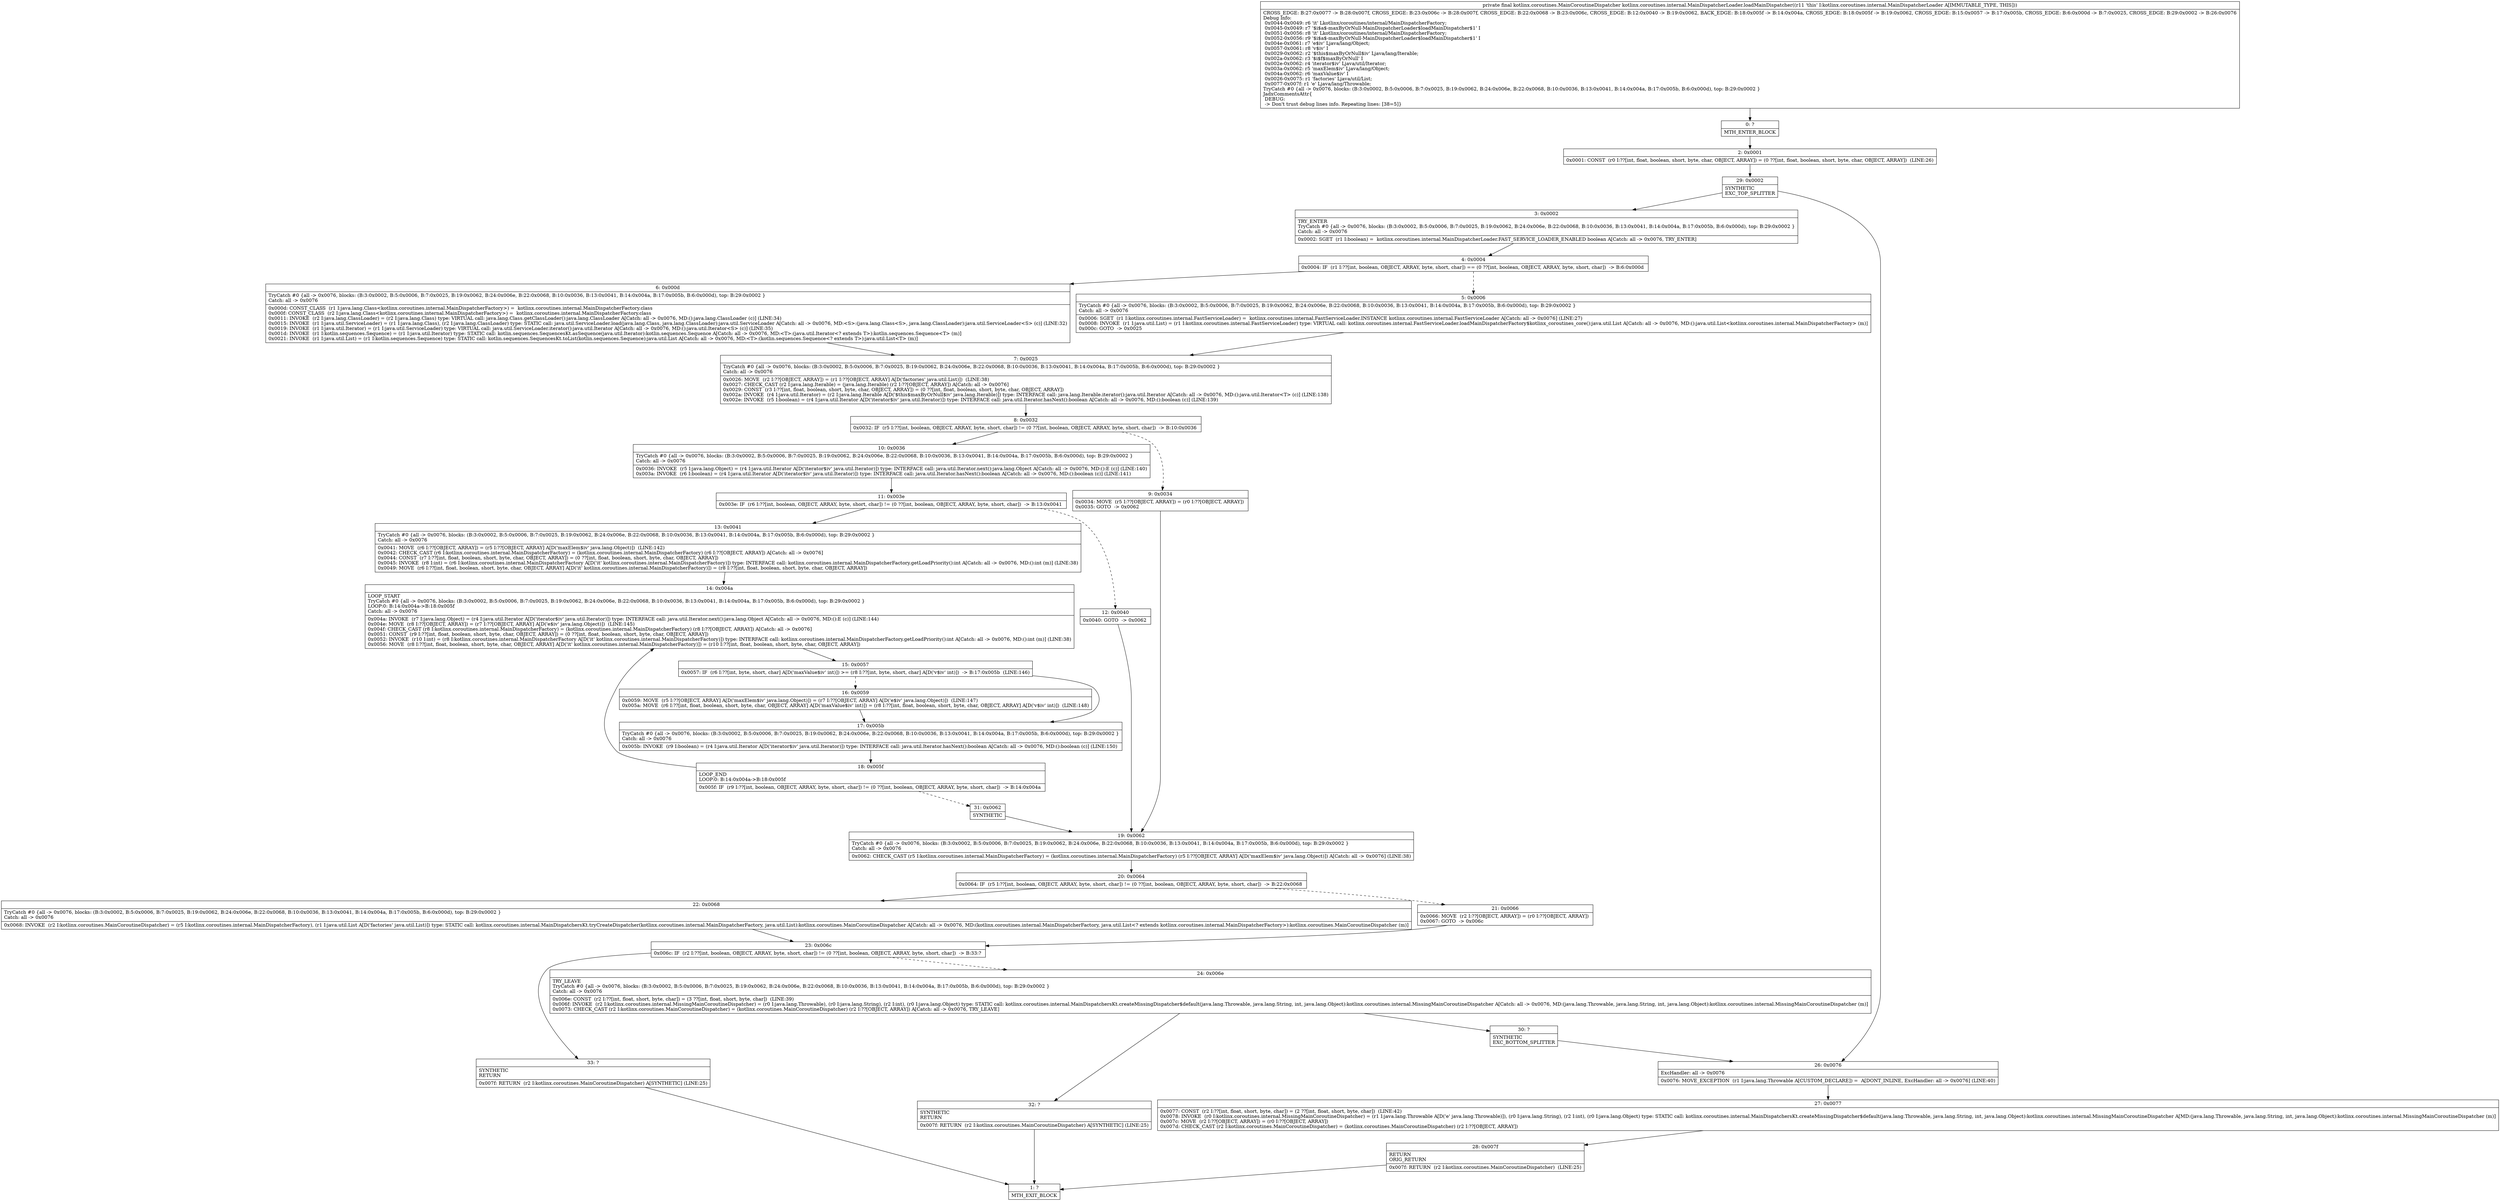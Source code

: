 digraph "CFG forkotlinx.coroutines.internal.MainDispatcherLoader.loadMainDispatcher()Lkotlinx\/coroutines\/MainCoroutineDispatcher;" {
Node_0 [shape=record,label="{0\:\ ?|MTH_ENTER_BLOCK\l}"];
Node_2 [shape=record,label="{2\:\ 0x0001|0x0001: CONST  (r0 I:??[int, float, boolean, short, byte, char, OBJECT, ARRAY]) = (0 ??[int, float, boolean, short, byte, char, OBJECT, ARRAY])  (LINE:26)\l}"];
Node_29 [shape=record,label="{29\:\ 0x0002|SYNTHETIC\lEXC_TOP_SPLITTER\l}"];
Node_3 [shape=record,label="{3\:\ 0x0002|TRY_ENTER\lTryCatch #0 \{all \-\> 0x0076, blocks: (B:3:0x0002, B:5:0x0006, B:7:0x0025, B:19:0x0062, B:24:0x006e, B:22:0x0068, B:10:0x0036, B:13:0x0041, B:14:0x004a, B:17:0x005b, B:6:0x000d), top: B:29:0x0002 \}\lCatch: all \-\> 0x0076\l|0x0002: SGET  (r1 I:boolean) =  kotlinx.coroutines.internal.MainDispatcherLoader.FAST_SERVICE_LOADER_ENABLED boolean A[Catch: all \-\> 0x0076, TRY_ENTER]\l}"];
Node_4 [shape=record,label="{4\:\ 0x0004|0x0004: IF  (r1 I:??[int, boolean, OBJECT, ARRAY, byte, short, char]) == (0 ??[int, boolean, OBJECT, ARRAY, byte, short, char])  \-\> B:6:0x000d \l}"];
Node_5 [shape=record,label="{5\:\ 0x0006|TryCatch #0 \{all \-\> 0x0076, blocks: (B:3:0x0002, B:5:0x0006, B:7:0x0025, B:19:0x0062, B:24:0x006e, B:22:0x0068, B:10:0x0036, B:13:0x0041, B:14:0x004a, B:17:0x005b, B:6:0x000d), top: B:29:0x0002 \}\lCatch: all \-\> 0x0076\l|0x0006: SGET  (r1 I:kotlinx.coroutines.internal.FastServiceLoader) =  kotlinx.coroutines.internal.FastServiceLoader.INSTANCE kotlinx.coroutines.internal.FastServiceLoader A[Catch: all \-\> 0x0076] (LINE:27)\l0x0008: INVOKE  (r1 I:java.util.List) = (r1 I:kotlinx.coroutines.internal.FastServiceLoader) type: VIRTUAL call: kotlinx.coroutines.internal.FastServiceLoader.loadMainDispatcherFactory$kotlinx_coroutines_core():java.util.List A[Catch: all \-\> 0x0076, MD:():java.util.List\<kotlinx.coroutines.internal.MainDispatcherFactory\> (m)]\l0x000c: GOTO  \-\> 0x0025 \l}"];
Node_7 [shape=record,label="{7\:\ 0x0025|TryCatch #0 \{all \-\> 0x0076, blocks: (B:3:0x0002, B:5:0x0006, B:7:0x0025, B:19:0x0062, B:24:0x006e, B:22:0x0068, B:10:0x0036, B:13:0x0041, B:14:0x004a, B:17:0x005b, B:6:0x000d), top: B:29:0x0002 \}\lCatch: all \-\> 0x0076\l|0x0026: MOVE  (r2 I:??[OBJECT, ARRAY]) = (r1 I:??[OBJECT, ARRAY] A[D('factories' java.util.List)])  (LINE:38)\l0x0027: CHECK_CAST (r2 I:java.lang.Iterable) = (java.lang.Iterable) (r2 I:??[OBJECT, ARRAY]) A[Catch: all \-\> 0x0076]\l0x0029: CONST  (r3 I:??[int, float, boolean, short, byte, char, OBJECT, ARRAY]) = (0 ??[int, float, boolean, short, byte, char, OBJECT, ARRAY]) \l0x002a: INVOKE  (r4 I:java.util.Iterator) = (r2 I:java.lang.Iterable A[D('$this$maxByOrNull$iv' java.lang.Iterable)]) type: INTERFACE call: java.lang.Iterable.iterator():java.util.Iterator A[Catch: all \-\> 0x0076, MD:():java.util.Iterator\<T\> (c)] (LINE:138)\l0x002e: INVOKE  (r5 I:boolean) = (r4 I:java.util.Iterator A[D('iterator$iv' java.util.Iterator)]) type: INTERFACE call: java.util.Iterator.hasNext():boolean A[Catch: all \-\> 0x0076, MD:():boolean (c)] (LINE:139)\l}"];
Node_8 [shape=record,label="{8\:\ 0x0032|0x0032: IF  (r5 I:??[int, boolean, OBJECT, ARRAY, byte, short, char]) != (0 ??[int, boolean, OBJECT, ARRAY, byte, short, char])  \-\> B:10:0x0036 \l}"];
Node_9 [shape=record,label="{9\:\ 0x0034|0x0034: MOVE  (r5 I:??[OBJECT, ARRAY]) = (r0 I:??[OBJECT, ARRAY]) \l0x0035: GOTO  \-\> 0x0062 \l}"];
Node_19 [shape=record,label="{19\:\ 0x0062|TryCatch #0 \{all \-\> 0x0076, blocks: (B:3:0x0002, B:5:0x0006, B:7:0x0025, B:19:0x0062, B:24:0x006e, B:22:0x0068, B:10:0x0036, B:13:0x0041, B:14:0x004a, B:17:0x005b, B:6:0x000d), top: B:29:0x0002 \}\lCatch: all \-\> 0x0076\l|0x0062: CHECK_CAST (r5 I:kotlinx.coroutines.internal.MainDispatcherFactory) = (kotlinx.coroutines.internal.MainDispatcherFactory) (r5 I:??[OBJECT, ARRAY] A[D('maxElem$iv' java.lang.Object)]) A[Catch: all \-\> 0x0076] (LINE:38)\l}"];
Node_20 [shape=record,label="{20\:\ 0x0064|0x0064: IF  (r5 I:??[int, boolean, OBJECT, ARRAY, byte, short, char]) != (0 ??[int, boolean, OBJECT, ARRAY, byte, short, char])  \-\> B:22:0x0068 \l}"];
Node_21 [shape=record,label="{21\:\ 0x0066|0x0066: MOVE  (r2 I:??[OBJECT, ARRAY]) = (r0 I:??[OBJECT, ARRAY]) \l0x0067: GOTO  \-\> 0x006c \l}"];
Node_23 [shape=record,label="{23\:\ 0x006c|0x006c: IF  (r2 I:??[int, boolean, OBJECT, ARRAY, byte, short, char]) != (0 ??[int, boolean, OBJECT, ARRAY, byte, short, char])  \-\> B:33:? \l}"];
Node_24 [shape=record,label="{24\:\ 0x006e|TRY_LEAVE\lTryCatch #0 \{all \-\> 0x0076, blocks: (B:3:0x0002, B:5:0x0006, B:7:0x0025, B:19:0x0062, B:24:0x006e, B:22:0x0068, B:10:0x0036, B:13:0x0041, B:14:0x004a, B:17:0x005b, B:6:0x000d), top: B:29:0x0002 \}\lCatch: all \-\> 0x0076\l|0x006e: CONST  (r2 I:??[int, float, short, byte, char]) = (3 ??[int, float, short, byte, char])  (LINE:39)\l0x006f: INVOKE  (r2 I:kotlinx.coroutines.internal.MissingMainCoroutineDispatcher) = (r0 I:java.lang.Throwable), (r0 I:java.lang.String), (r2 I:int), (r0 I:java.lang.Object) type: STATIC call: kotlinx.coroutines.internal.MainDispatchersKt.createMissingDispatcher$default(java.lang.Throwable, java.lang.String, int, java.lang.Object):kotlinx.coroutines.internal.MissingMainCoroutineDispatcher A[Catch: all \-\> 0x0076, MD:(java.lang.Throwable, java.lang.String, int, java.lang.Object):kotlinx.coroutines.internal.MissingMainCoroutineDispatcher (m)]\l0x0073: CHECK_CAST (r2 I:kotlinx.coroutines.MainCoroutineDispatcher) = (kotlinx.coroutines.MainCoroutineDispatcher) (r2 I:??[OBJECT, ARRAY]) A[Catch: all \-\> 0x0076, TRY_LEAVE]\l}"];
Node_30 [shape=record,label="{30\:\ ?|SYNTHETIC\lEXC_BOTTOM_SPLITTER\l}"];
Node_32 [shape=record,label="{32\:\ ?|SYNTHETIC\lRETURN\l|0x007f: RETURN  (r2 I:kotlinx.coroutines.MainCoroutineDispatcher) A[SYNTHETIC] (LINE:25)\l}"];
Node_1 [shape=record,label="{1\:\ ?|MTH_EXIT_BLOCK\l}"];
Node_33 [shape=record,label="{33\:\ ?|SYNTHETIC\lRETURN\l|0x007f: RETURN  (r2 I:kotlinx.coroutines.MainCoroutineDispatcher) A[SYNTHETIC] (LINE:25)\l}"];
Node_22 [shape=record,label="{22\:\ 0x0068|TryCatch #0 \{all \-\> 0x0076, blocks: (B:3:0x0002, B:5:0x0006, B:7:0x0025, B:19:0x0062, B:24:0x006e, B:22:0x0068, B:10:0x0036, B:13:0x0041, B:14:0x004a, B:17:0x005b, B:6:0x000d), top: B:29:0x0002 \}\lCatch: all \-\> 0x0076\l|0x0068: INVOKE  (r2 I:kotlinx.coroutines.MainCoroutineDispatcher) = (r5 I:kotlinx.coroutines.internal.MainDispatcherFactory), (r1 I:java.util.List A[D('factories' java.util.List)]) type: STATIC call: kotlinx.coroutines.internal.MainDispatchersKt.tryCreateDispatcher(kotlinx.coroutines.internal.MainDispatcherFactory, java.util.List):kotlinx.coroutines.MainCoroutineDispatcher A[Catch: all \-\> 0x0076, MD:(kotlinx.coroutines.internal.MainDispatcherFactory, java.util.List\<? extends kotlinx.coroutines.internal.MainDispatcherFactory\>):kotlinx.coroutines.MainCoroutineDispatcher (m)]\l}"];
Node_10 [shape=record,label="{10\:\ 0x0036|TryCatch #0 \{all \-\> 0x0076, blocks: (B:3:0x0002, B:5:0x0006, B:7:0x0025, B:19:0x0062, B:24:0x006e, B:22:0x0068, B:10:0x0036, B:13:0x0041, B:14:0x004a, B:17:0x005b, B:6:0x000d), top: B:29:0x0002 \}\lCatch: all \-\> 0x0076\l|0x0036: INVOKE  (r5 I:java.lang.Object) = (r4 I:java.util.Iterator A[D('iterator$iv' java.util.Iterator)]) type: INTERFACE call: java.util.Iterator.next():java.lang.Object A[Catch: all \-\> 0x0076, MD:():E (c)] (LINE:140)\l0x003a: INVOKE  (r6 I:boolean) = (r4 I:java.util.Iterator A[D('iterator$iv' java.util.Iterator)]) type: INTERFACE call: java.util.Iterator.hasNext():boolean A[Catch: all \-\> 0x0076, MD:():boolean (c)] (LINE:141)\l}"];
Node_11 [shape=record,label="{11\:\ 0x003e|0x003e: IF  (r6 I:??[int, boolean, OBJECT, ARRAY, byte, short, char]) != (0 ??[int, boolean, OBJECT, ARRAY, byte, short, char])  \-\> B:13:0x0041 \l}"];
Node_12 [shape=record,label="{12\:\ 0x0040|0x0040: GOTO  \-\> 0x0062 \l}"];
Node_13 [shape=record,label="{13\:\ 0x0041|TryCatch #0 \{all \-\> 0x0076, blocks: (B:3:0x0002, B:5:0x0006, B:7:0x0025, B:19:0x0062, B:24:0x006e, B:22:0x0068, B:10:0x0036, B:13:0x0041, B:14:0x004a, B:17:0x005b, B:6:0x000d), top: B:29:0x0002 \}\lCatch: all \-\> 0x0076\l|0x0041: MOVE  (r6 I:??[OBJECT, ARRAY]) = (r5 I:??[OBJECT, ARRAY] A[D('maxElem$iv' java.lang.Object)])  (LINE:142)\l0x0042: CHECK_CAST (r6 I:kotlinx.coroutines.internal.MainDispatcherFactory) = (kotlinx.coroutines.internal.MainDispatcherFactory) (r6 I:??[OBJECT, ARRAY]) A[Catch: all \-\> 0x0076]\l0x0044: CONST  (r7 I:??[int, float, boolean, short, byte, char, OBJECT, ARRAY]) = (0 ??[int, float, boolean, short, byte, char, OBJECT, ARRAY]) \l0x0045: INVOKE  (r8 I:int) = (r6 I:kotlinx.coroutines.internal.MainDispatcherFactory A[D('it' kotlinx.coroutines.internal.MainDispatcherFactory)]) type: INTERFACE call: kotlinx.coroutines.internal.MainDispatcherFactory.getLoadPriority():int A[Catch: all \-\> 0x0076, MD:():int (m)] (LINE:38)\l0x0049: MOVE  (r6 I:??[int, float, boolean, short, byte, char, OBJECT, ARRAY] A[D('it' kotlinx.coroutines.internal.MainDispatcherFactory)]) = (r8 I:??[int, float, boolean, short, byte, char, OBJECT, ARRAY]) \l}"];
Node_14 [shape=record,label="{14\:\ 0x004a|LOOP_START\lTryCatch #0 \{all \-\> 0x0076, blocks: (B:3:0x0002, B:5:0x0006, B:7:0x0025, B:19:0x0062, B:24:0x006e, B:22:0x0068, B:10:0x0036, B:13:0x0041, B:14:0x004a, B:17:0x005b, B:6:0x000d), top: B:29:0x0002 \}\lLOOP:0: B:14:0x004a\-\>B:18:0x005f\lCatch: all \-\> 0x0076\l|0x004a: INVOKE  (r7 I:java.lang.Object) = (r4 I:java.util.Iterator A[D('iterator$iv' java.util.Iterator)]) type: INTERFACE call: java.util.Iterator.next():java.lang.Object A[Catch: all \-\> 0x0076, MD:():E (c)] (LINE:144)\l0x004e: MOVE  (r8 I:??[OBJECT, ARRAY]) = (r7 I:??[OBJECT, ARRAY] A[D('e$iv' java.lang.Object)])  (LINE:145)\l0x004f: CHECK_CAST (r8 I:kotlinx.coroutines.internal.MainDispatcherFactory) = (kotlinx.coroutines.internal.MainDispatcherFactory) (r8 I:??[OBJECT, ARRAY]) A[Catch: all \-\> 0x0076]\l0x0051: CONST  (r9 I:??[int, float, boolean, short, byte, char, OBJECT, ARRAY]) = (0 ??[int, float, boolean, short, byte, char, OBJECT, ARRAY]) \l0x0052: INVOKE  (r10 I:int) = (r8 I:kotlinx.coroutines.internal.MainDispatcherFactory A[D('it' kotlinx.coroutines.internal.MainDispatcherFactory)]) type: INTERFACE call: kotlinx.coroutines.internal.MainDispatcherFactory.getLoadPriority():int A[Catch: all \-\> 0x0076, MD:():int (m)] (LINE:38)\l0x0056: MOVE  (r8 I:??[int, float, boolean, short, byte, char, OBJECT, ARRAY] A[D('it' kotlinx.coroutines.internal.MainDispatcherFactory)]) = (r10 I:??[int, float, boolean, short, byte, char, OBJECT, ARRAY]) \l}"];
Node_15 [shape=record,label="{15\:\ 0x0057|0x0057: IF  (r6 I:??[int, byte, short, char] A[D('maxValue$iv' int)]) \>= (r8 I:??[int, byte, short, char] A[D('v$iv' int)])  \-\> B:17:0x005b  (LINE:146)\l}"];
Node_16 [shape=record,label="{16\:\ 0x0059|0x0059: MOVE  (r5 I:??[OBJECT, ARRAY] A[D('maxElem$iv' java.lang.Object)]) = (r7 I:??[OBJECT, ARRAY] A[D('e$iv' java.lang.Object)])  (LINE:147)\l0x005a: MOVE  (r6 I:??[int, float, boolean, short, byte, char, OBJECT, ARRAY] A[D('maxValue$iv' int)]) = (r8 I:??[int, float, boolean, short, byte, char, OBJECT, ARRAY] A[D('v$iv' int)])  (LINE:148)\l}"];
Node_17 [shape=record,label="{17\:\ 0x005b|TryCatch #0 \{all \-\> 0x0076, blocks: (B:3:0x0002, B:5:0x0006, B:7:0x0025, B:19:0x0062, B:24:0x006e, B:22:0x0068, B:10:0x0036, B:13:0x0041, B:14:0x004a, B:17:0x005b, B:6:0x000d), top: B:29:0x0002 \}\lCatch: all \-\> 0x0076\l|0x005b: INVOKE  (r9 I:boolean) = (r4 I:java.util.Iterator A[D('iterator$iv' java.util.Iterator)]) type: INTERFACE call: java.util.Iterator.hasNext():boolean A[Catch: all \-\> 0x0076, MD:():boolean (c)] (LINE:150)\l}"];
Node_18 [shape=record,label="{18\:\ 0x005f|LOOP_END\lLOOP:0: B:14:0x004a\-\>B:18:0x005f\l|0x005f: IF  (r9 I:??[int, boolean, OBJECT, ARRAY, byte, short, char]) != (0 ??[int, boolean, OBJECT, ARRAY, byte, short, char])  \-\> B:14:0x004a \l}"];
Node_31 [shape=record,label="{31\:\ 0x0062|SYNTHETIC\l}"];
Node_6 [shape=record,label="{6\:\ 0x000d|TryCatch #0 \{all \-\> 0x0076, blocks: (B:3:0x0002, B:5:0x0006, B:7:0x0025, B:19:0x0062, B:24:0x006e, B:22:0x0068, B:10:0x0036, B:13:0x0041, B:14:0x004a, B:17:0x005b, B:6:0x000d), top: B:29:0x0002 \}\lCatch: all \-\> 0x0076\l|0x000d: CONST_CLASS  (r1 I:java.lang.Class\<kotlinx.coroutines.internal.MainDispatcherFactory\>) =  kotlinx.coroutines.internal.MainDispatcherFactory.class \l0x000f: CONST_CLASS  (r2 I:java.lang.Class\<kotlinx.coroutines.internal.MainDispatcherFactory\>) =  kotlinx.coroutines.internal.MainDispatcherFactory.class \l0x0011: INVOKE  (r2 I:java.lang.ClassLoader) = (r2 I:java.lang.Class) type: VIRTUAL call: java.lang.Class.getClassLoader():java.lang.ClassLoader A[Catch: all \-\> 0x0076, MD:():java.lang.ClassLoader (c)] (LINE:34)\l0x0015: INVOKE  (r1 I:java.util.ServiceLoader) = (r1 I:java.lang.Class), (r2 I:java.lang.ClassLoader) type: STATIC call: java.util.ServiceLoader.load(java.lang.Class, java.lang.ClassLoader):java.util.ServiceLoader A[Catch: all \-\> 0x0076, MD:\<S\>:(java.lang.Class\<S\>, java.lang.ClassLoader):java.util.ServiceLoader\<S\> (c)] (LINE:32)\l0x0019: INVOKE  (r1 I:java.util.Iterator) = (r1 I:java.util.ServiceLoader) type: VIRTUAL call: java.util.ServiceLoader.iterator():java.util.Iterator A[Catch: all \-\> 0x0076, MD:():java.util.Iterator\<S\> (c)] (LINE:35)\l0x001d: INVOKE  (r1 I:kotlin.sequences.Sequence) = (r1 I:java.util.Iterator) type: STATIC call: kotlin.sequences.SequencesKt.asSequence(java.util.Iterator):kotlin.sequences.Sequence A[Catch: all \-\> 0x0076, MD:\<T\>:(java.util.Iterator\<? extends T\>):kotlin.sequences.Sequence\<T\> (m)]\l0x0021: INVOKE  (r1 I:java.util.List) = (r1 I:kotlin.sequences.Sequence) type: STATIC call: kotlin.sequences.SequencesKt.toList(kotlin.sequences.Sequence):java.util.List A[Catch: all \-\> 0x0076, MD:\<T\>:(kotlin.sequences.Sequence\<? extends T\>):java.util.List\<T\> (m)]\l}"];
Node_26 [shape=record,label="{26\:\ 0x0076|ExcHandler: all \-\> 0x0076\l|0x0076: MOVE_EXCEPTION  (r1 I:java.lang.Throwable A[CUSTOM_DECLARE]) =  A[DONT_INLINE, ExcHandler: all \-\> 0x0076] (LINE:40)\l}"];
Node_27 [shape=record,label="{27\:\ 0x0077|0x0077: CONST  (r2 I:??[int, float, short, byte, char]) = (2 ??[int, float, short, byte, char])  (LINE:42)\l0x0078: INVOKE  (r0 I:kotlinx.coroutines.internal.MissingMainCoroutineDispatcher) = (r1 I:java.lang.Throwable A[D('e' java.lang.Throwable)]), (r0 I:java.lang.String), (r2 I:int), (r0 I:java.lang.Object) type: STATIC call: kotlinx.coroutines.internal.MainDispatchersKt.createMissingDispatcher$default(java.lang.Throwable, java.lang.String, int, java.lang.Object):kotlinx.coroutines.internal.MissingMainCoroutineDispatcher A[MD:(java.lang.Throwable, java.lang.String, int, java.lang.Object):kotlinx.coroutines.internal.MissingMainCoroutineDispatcher (m)]\l0x007c: MOVE  (r2 I:??[OBJECT, ARRAY]) = (r0 I:??[OBJECT, ARRAY]) \l0x007d: CHECK_CAST (r2 I:kotlinx.coroutines.MainCoroutineDispatcher) = (kotlinx.coroutines.MainCoroutineDispatcher) (r2 I:??[OBJECT, ARRAY]) \l}"];
Node_28 [shape=record,label="{28\:\ 0x007f|RETURN\lORIG_RETURN\l|0x007f: RETURN  (r2 I:kotlinx.coroutines.MainCoroutineDispatcher)  (LINE:25)\l}"];
MethodNode[shape=record,label="{private final kotlinx.coroutines.MainCoroutineDispatcher kotlinx.coroutines.internal.MainDispatcherLoader.loadMainDispatcher((r11 'this' I:kotlinx.coroutines.internal.MainDispatcherLoader A[IMMUTABLE_TYPE, THIS]))  | CROSS_EDGE: B:27:0x0077 \-\> B:28:0x007f, CROSS_EDGE: B:23:0x006c \-\> B:28:0x007f, CROSS_EDGE: B:22:0x0068 \-\> B:23:0x006c, CROSS_EDGE: B:12:0x0040 \-\> B:19:0x0062, BACK_EDGE: B:18:0x005f \-\> B:14:0x004a, CROSS_EDGE: B:18:0x005f \-\> B:19:0x0062, CROSS_EDGE: B:15:0x0057 \-\> B:17:0x005b, CROSS_EDGE: B:6:0x000d \-\> B:7:0x0025, CROSS_EDGE: B:29:0x0002 \-\> B:26:0x0076\lDebug Info:\l  0x0044\-0x0049: r6 'it' Lkotlinx\/coroutines\/internal\/MainDispatcherFactory;\l  0x0045\-0x0049: r7 '$i$a$\-maxByOrNull\-MainDispatcherLoader$loadMainDispatcher$1' I\l  0x0051\-0x0056: r8 'it' Lkotlinx\/coroutines\/internal\/MainDispatcherFactory;\l  0x0052\-0x0056: r9 '$i$a$\-maxByOrNull\-MainDispatcherLoader$loadMainDispatcher$1' I\l  0x004e\-0x0061: r7 'e$iv' Ljava\/lang\/Object;\l  0x0057\-0x0061: r8 'v$iv' I\l  0x0029\-0x0062: r2 '$this$maxByOrNull$iv' Ljava\/lang\/Iterable;\l  0x002a\-0x0062: r3 '$i$f$maxByOrNull' I\l  0x002e\-0x0062: r4 'iterator$iv' Ljava\/util\/Iterator;\l  0x003a\-0x0062: r5 'maxElem$iv' Ljava\/lang\/Object;\l  0x004a\-0x0062: r6 'maxValue$iv' I\l  0x0026\-0x0075: r1 'factories' Ljava\/util\/List;\l  0x0077\-0x007f: r1 'e' Ljava\/lang\/Throwable;\lTryCatch #0 \{all \-\> 0x0076, blocks: (B:3:0x0002, B:5:0x0006, B:7:0x0025, B:19:0x0062, B:24:0x006e, B:22:0x0068, B:10:0x0036, B:13:0x0041, B:14:0x004a, B:17:0x005b, B:6:0x000d), top: B:29:0x0002 \}\lJadxCommentsAttr\{\l DEBUG: \l \-\> Don't trust debug lines info. Repeating lines: [38=5]\}\l}"];
MethodNode -> Node_0;Node_0 -> Node_2;
Node_2 -> Node_29;
Node_29 -> Node_3;
Node_29 -> Node_26;
Node_3 -> Node_4;
Node_4 -> Node_5[style=dashed];
Node_4 -> Node_6;
Node_5 -> Node_7;
Node_7 -> Node_8;
Node_8 -> Node_9[style=dashed];
Node_8 -> Node_10;
Node_9 -> Node_19;
Node_19 -> Node_20;
Node_20 -> Node_21[style=dashed];
Node_20 -> Node_22;
Node_21 -> Node_23;
Node_23 -> Node_24[style=dashed];
Node_23 -> Node_33;
Node_24 -> Node_30;
Node_24 -> Node_32;
Node_30 -> Node_26;
Node_32 -> Node_1;
Node_33 -> Node_1;
Node_22 -> Node_23;
Node_10 -> Node_11;
Node_11 -> Node_12[style=dashed];
Node_11 -> Node_13;
Node_12 -> Node_19;
Node_13 -> Node_14;
Node_14 -> Node_15;
Node_15 -> Node_16[style=dashed];
Node_15 -> Node_17;
Node_16 -> Node_17;
Node_17 -> Node_18;
Node_18 -> Node_14;
Node_18 -> Node_31[style=dashed];
Node_31 -> Node_19;
Node_6 -> Node_7;
Node_26 -> Node_27;
Node_27 -> Node_28;
Node_28 -> Node_1;
}

